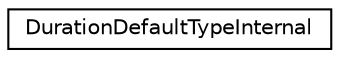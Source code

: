 digraph "类继承关系图"
{
 // LATEX_PDF_SIZE
  edge [fontname="Helvetica",fontsize="10",labelfontname="Helvetica",labelfontsize="10"];
  node [fontname="Helvetica",fontsize="10",shape=record];
  rankdir="LR";
  Node0 [label="DurationDefaultTypeInternal",height=0.2,width=0.4,color="black", fillcolor="white", style="filled",URL="$structDurationDefaultTypeInternal.html",tooltip=" "];
}
